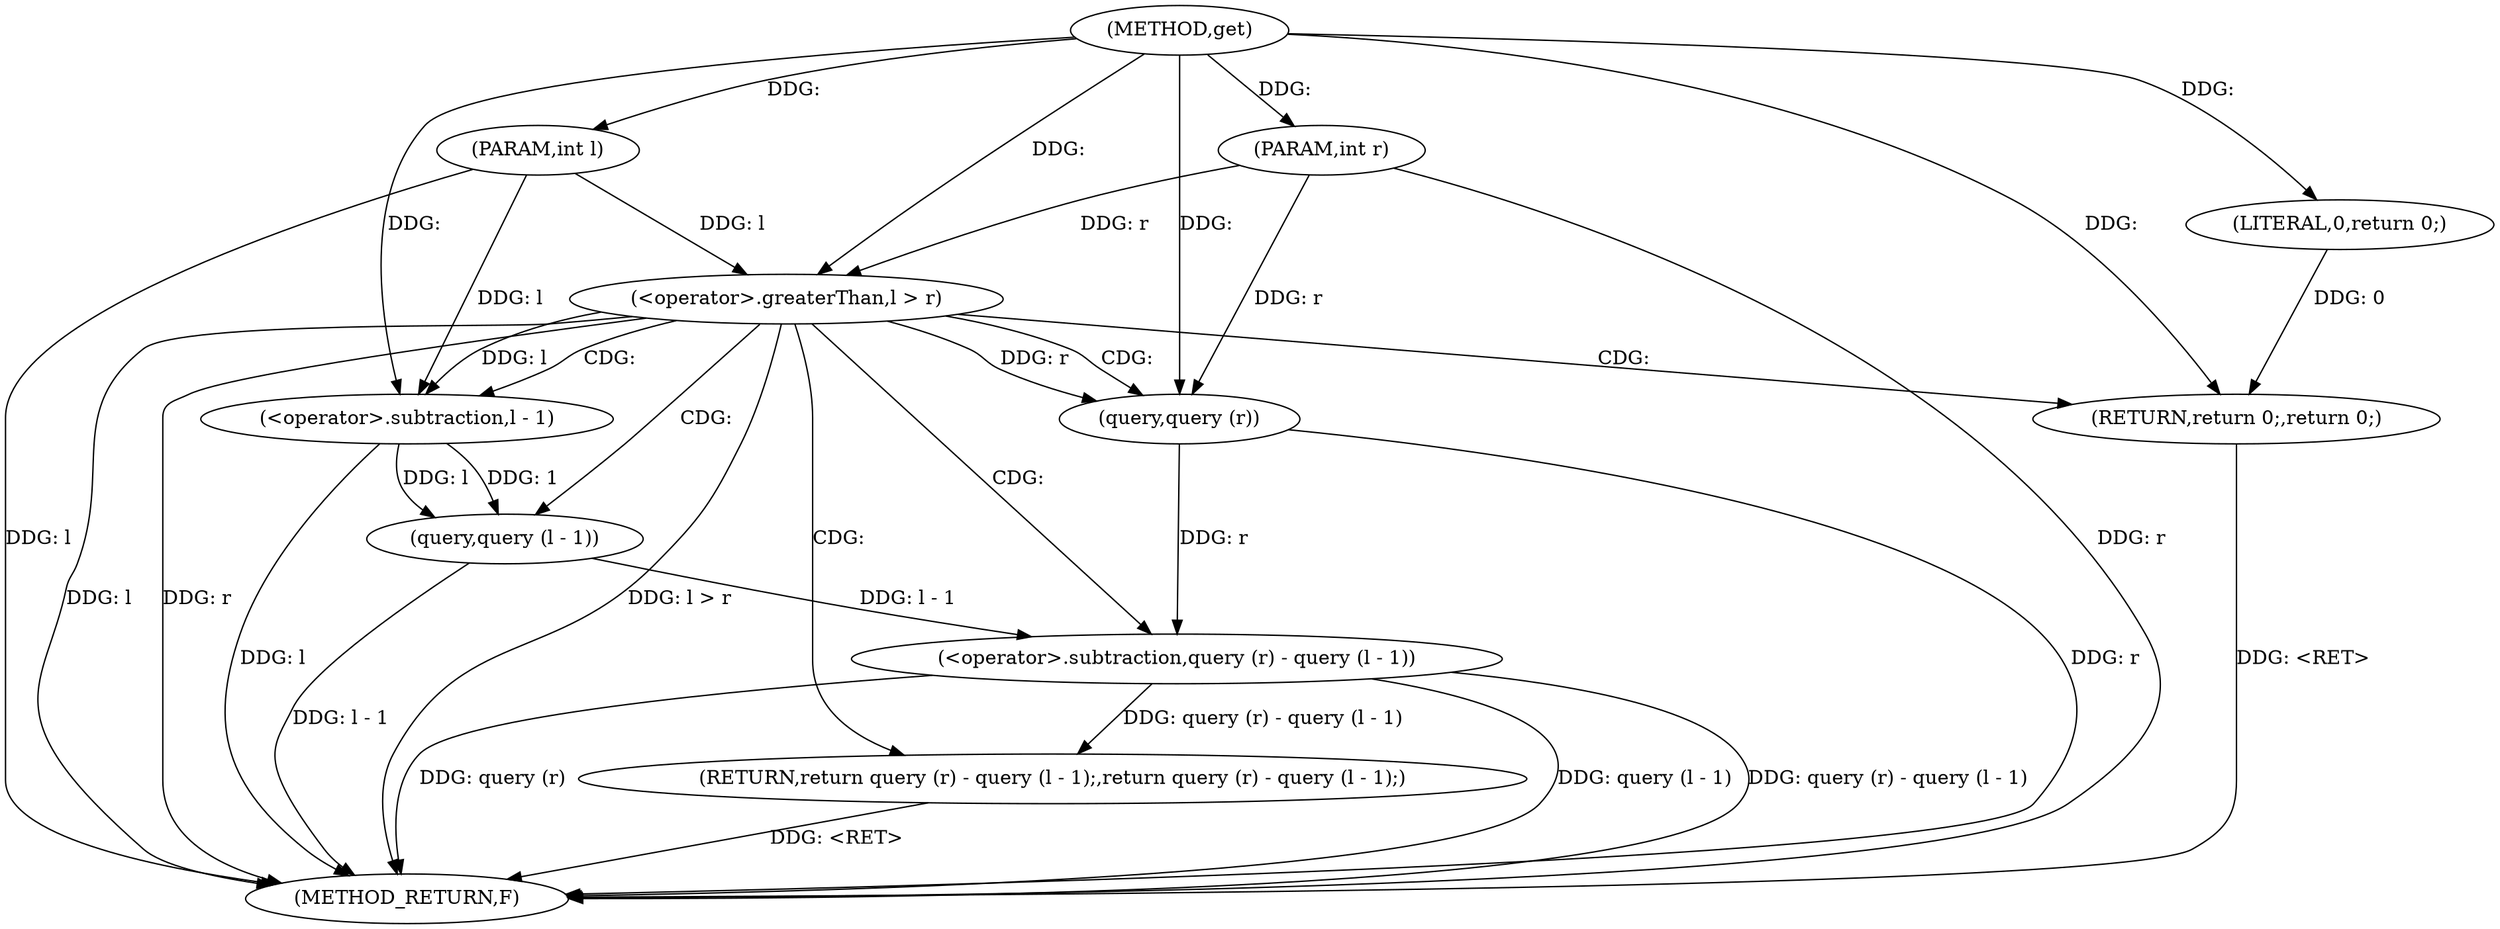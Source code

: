 digraph "get" {  
"1000401" [label = "(METHOD,get)" ]
"1000419" [label = "(METHOD_RETURN,F)" ]
"1000402" [label = "(PARAM,int l)" ]
"1000403" [label = "(PARAM,int r)" ]
"1000411" [label = "(RETURN,return query (r) - query (l - 1);,return query (r) - query (l - 1);)" ]
"1000406" [label = "(<operator>.greaterThan,l > r)" ]
"1000409" [label = "(RETURN,return 0;,return 0;)" ]
"1000412" [label = "(<operator>.subtraction,query (r) - query (l - 1))" ]
"1000410" [label = "(LITERAL,0,return 0;)" ]
"1000413" [label = "(query,query (r))" ]
"1000415" [label = "(query,query (l - 1))" ]
"1000416" [label = "(<operator>.subtraction,l - 1)" ]
  "1000409" -> "1000419"  [ label = "DDG: <RET>"] 
  "1000402" -> "1000419"  [ label = "DDG: l"] 
  "1000403" -> "1000419"  [ label = "DDG: r"] 
  "1000406" -> "1000419"  [ label = "DDG: l"] 
  "1000406" -> "1000419"  [ label = "DDG: r"] 
  "1000406" -> "1000419"  [ label = "DDG: l > r"] 
  "1000413" -> "1000419"  [ label = "DDG: r"] 
  "1000412" -> "1000419"  [ label = "DDG: query (r)"] 
  "1000416" -> "1000419"  [ label = "DDG: l"] 
  "1000415" -> "1000419"  [ label = "DDG: l - 1"] 
  "1000412" -> "1000419"  [ label = "DDG: query (l - 1)"] 
  "1000412" -> "1000419"  [ label = "DDG: query (r) - query (l - 1)"] 
  "1000411" -> "1000419"  [ label = "DDG: <RET>"] 
  "1000401" -> "1000402"  [ label = "DDG: "] 
  "1000401" -> "1000403"  [ label = "DDG: "] 
  "1000412" -> "1000411"  [ label = "DDG: query (r) - query (l - 1)"] 
  "1000410" -> "1000409"  [ label = "DDG: 0"] 
  "1000401" -> "1000409"  [ label = "DDG: "] 
  "1000402" -> "1000406"  [ label = "DDG: l"] 
  "1000401" -> "1000406"  [ label = "DDG: "] 
  "1000403" -> "1000406"  [ label = "DDG: r"] 
  "1000401" -> "1000410"  [ label = "DDG: "] 
  "1000413" -> "1000412"  [ label = "DDG: r"] 
  "1000415" -> "1000412"  [ label = "DDG: l - 1"] 
  "1000406" -> "1000413"  [ label = "DDG: r"] 
  "1000403" -> "1000413"  [ label = "DDG: r"] 
  "1000401" -> "1000413"  [ label = "DDG: "] 
  "1000416" -> "1000415"  [ label = "DDG: 1"] 
  "1000416" -> "1000415"  [ label = "DDG: l"] 
  "1000406" -> "1000416"  [ label = "DDG: l"] 
  "1000402" -> "1000416"  [ label = "DDG: l"] 
  "1000401" -> "1000416"  [ label = "DDG: "] 
  "1000406" -> "1000409"  [ label = "CDG: "] 
  "1000406" -> "1000415"  [ label = "CDG: "] 
  "1000406" -> "1000416"  [ label = "CDG: "] 
  "1000406" -> "1000413"  [ label = "CDG: "] 
  "1000406" -> "1000412"  [ label = "CDG: "] 
  "1000406" -> "1000411"  [ label = "CDG: "] 
}
